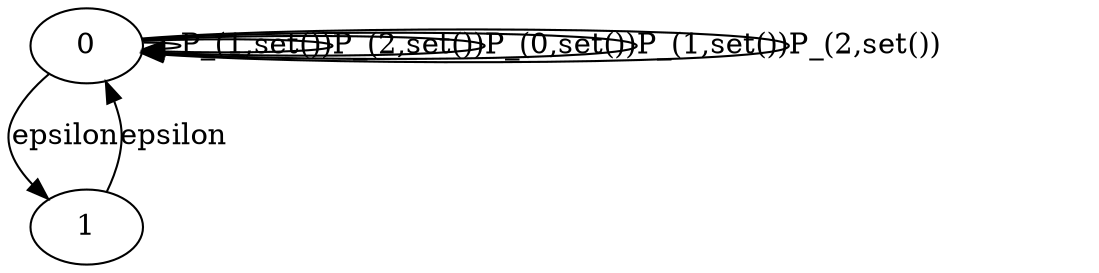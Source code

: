 digraph {
	graph [bb="0,0,438.84,123"];
	node [label="\N"];
	0	 [height=0.5,
		pos="31.836,105",
		width=0.75];
	0 -> 0	 [label="P_(1,set())",
		lp="105.84,105",
		pos="e,59.077,103.43 59.077,106.57 68.86,106.61 76.836,106.08 76.836,105 76.836,104.34 73.875,103.89 69.347,103.64"];
	0 -> 0	 [label="P_(2,set())",
		lp="163.84,105",
		pos="e,58.803,102.54 58.803,107.46 90.613,108.9 134.84,108.08 134.84,105 134.84,102.23 99.14,101.29 68.82,102.17"];
	0 -> 0	 [label="P_(0,set())",
		lp="221.84,105",
		pos="e,58.808,101.98 58.808,108.02 106.91,111.05 192.84,110.04 192.84,105 192.84,100.29 117.94,99.101 68.854,101.43"];
	0 -> 0	 [label="P_(1,set())",
		lp="279.84,105",
		pos="e,58.503,101.58 58.503,108.42 120.25,113.18 250.84,112.04 250.84,105 250.84,98.333 133.66,96.957 68.817,100.87"];
	0 -> 0	 [label="P_(2,set())",
		lp="337.84,105",
		pos="e,58.376,101.24 58.376,108.76 132.27,115.3 308.84,114.04 308.84,105 308.84,96.345 147.12,94.824 68.448,100.44"];
	1	 [height=0.5,
		pos="31.836,18",
		width=0.75];
	0 -> 1	 [label=epsilon,
		lp="21.836,61.5",
		pos="e,15.501,32.725 16.039,90.227 10.429,84.324 4.7797,76.956 1.8365,69 -1.8365,59.071 2.4978,48.91 8.9102,40.364"];
	1 -> 0	 [label=epsilon,
		lp="61.836,61.5",
		pos="e,38.015,87.416 37.686,35.885 39.378,41.568 40.995,47.992 41.836,54 42.917,61.715 42.073,70.034 40.5,77.63"];
}

